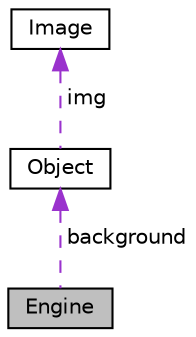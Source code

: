 digraph "Engine"
{
  edge [fontname="Helvetica",fontsize="10",labelfontname="Helvetica",labelfontsize="10"];
  node [fontname="Helvetica",fontsize="10",shape=record];
  Node1 [label="Engine",height=0.2,width=0.4,color="black", fillcolor="grey75", style="filled", fontcolor="black"];
  Node2 -> Node1 [dir="back",color="darkorchid3",fontsize="10",style="dashed",label=" background" ];
  Node2 [label="Object",height=0.2,width=0.4,color="black", fillcolor="white", style="filled",URL="$classObject.html",tooltip="Class for storing an image and the source and distination to display. "];
  Node3 -> Node2 [dir="back",color="darkorchid3",fontsize="10",style="dashed",label=" img" ];
  Node3 [label="Image",height=0.2,width=0.4,color="black", fillcolor="white", style="filled",URL="$classImage.html",tooltip="Class for loading in SDL Textures. "];
}
